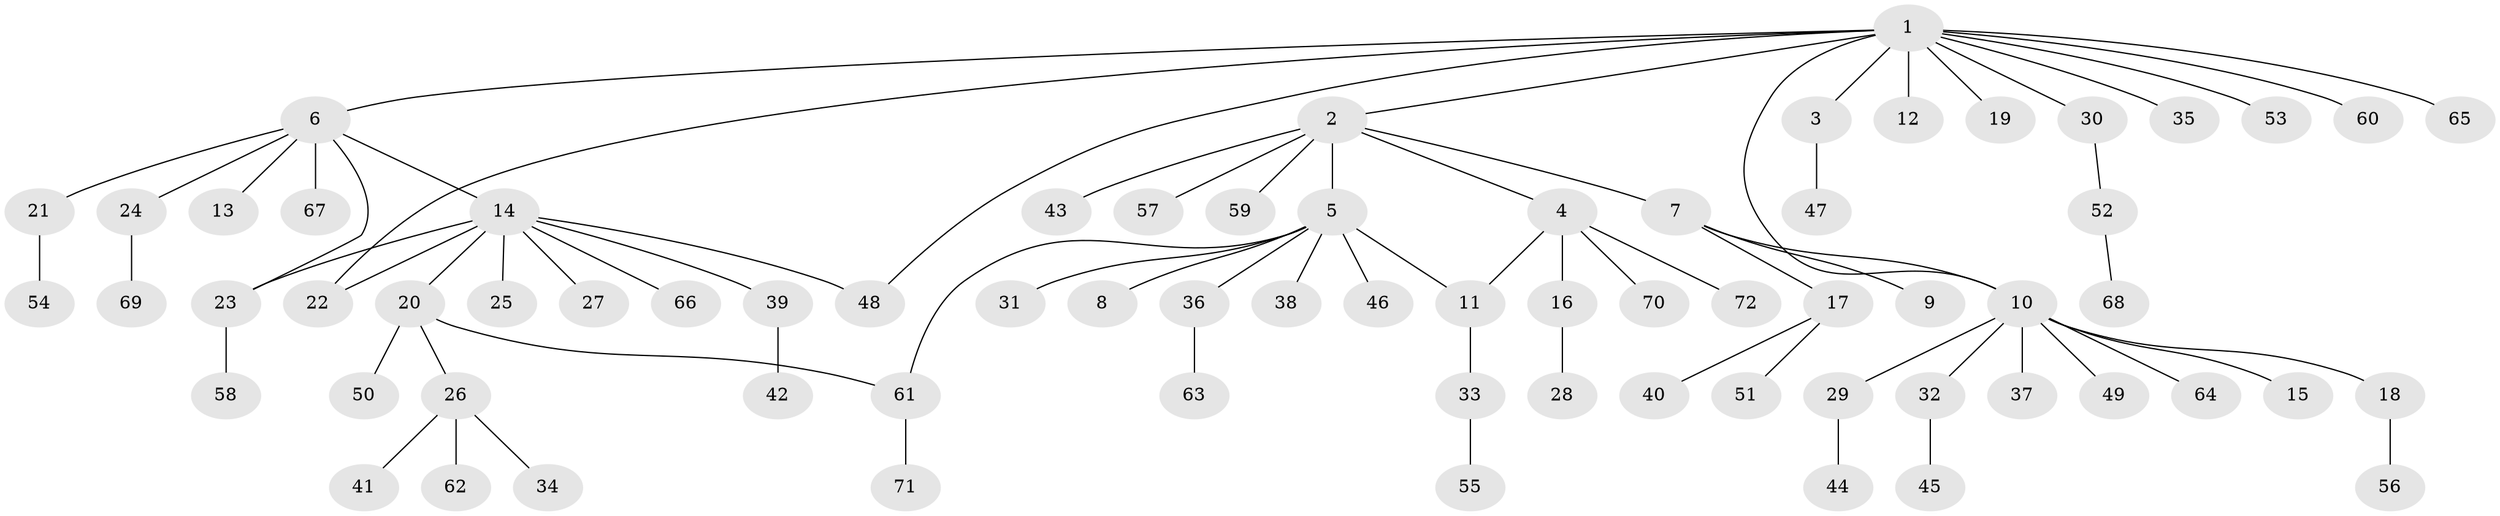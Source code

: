 // Generated by graph-tools (version 1.1) at 2025/35/03/09/25 02:35:26]
// undirected, 72 vertices, 77 edges
graph export_dot {
graph [start="1"]
  node [color=gray90,style=filled];
  1;
  2;
  3;
  4;
  5;
  6;
  7;
  8;
  9;
  10;
  11;
  12;
  13;
  14;
  15;
  16;
  17;
  18;
  19;
  20;
  21;
  22;
  23;
  24;
  25;
  26;
  27;
  28;
  29;
  30;
  31;
  32;
  33;
  34;
  35;
  36;
  37;
  38;
  39;
  40;
  41;
  42;
  43;
  44;
  45;
  46;
  47;
  48;
  49;
  50;
  51;
  52;
  53;
  54;
  55;
  56;
  57;
  58;
  59;
  60;
  61;
  62;
  63;
  64;
  65;
  66;
  67;
  68;
  69;
  70;
  71;
  72;
  1 -- 2;
  1 -- 3;
  1 -- 6;
  1 -- 10;
  1 -- 12;
  1 -- 19;
  1 -- 22;
  1 -- 30;
  1 -- 35;
  1 -- 48;
  1 -- 53;
  1 -- 60;
  1 -- 65;
  2 -- 4;
  2 -- 5;
  2 -- 7;
  2 -- 43;
  2 -- 57;
  2 -- 59;
  3 -- 47;
  4 -- 11;
  4 -- 16;
  4 -- 70;
  4 -- 72;
  5 -- 8;
  5 -- 11;
  5 -- 31;
  5 -- 36;
  5 -- 38;
  5 -- 46;
  5 -- 61;
  6 -- 13;
  6 -- 14;
  6 -- 21;
  6 -- 23;
  6 -- 24;
  6 -- 67;
  7 -- 9;
  7 -- 10;
  7 -- 17;
  10 -- 15;
  10 -- 18;
  10 -- 29;
  10 -- 32;
  10 -- 37;
  10 -- 49;
  10 -- 64;
  11 -- 33;
  14 -- 20;
  14 -- 22;
  14 -- 23;
  14 -- 25;
  14 -- 27;
  14 -- 39;
  14 -- 48;
  14 -- 66;
  16 -- 28;
  17 -- 40;
  17 -- 51;
  18 -- 56;
  20 -- 26;
  20 -- 50;
  20 -- 61;
  21 -- 54;
  23 -- 58;
  24 -- 69;
  26 -- 34;
  26 -- 41;
  26 -- 62;
  29 -- 44;
  30 -- 52;
  32 -- 45;
  33 -- 55;
  36 -- 63;
  39 -- 42;
  52 -- 68;
  61 -- 71;
}
